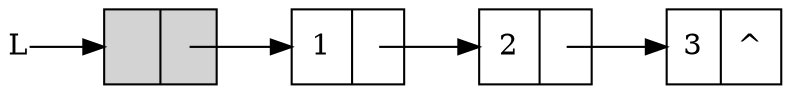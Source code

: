 digraph List {
	 rankdir = LR
	 Tag[label = "L" ,shape=none,width=0, height=0,margin=0]
	 node [shape = record,tailclip = false]
	 label0[label = "{ <data> | <ref>  }",style=filled]
	 label1[label = "{ <data> 1| <ref>  }"]
	 label2[label = "{ <data> 2| <ref>  }"]
	 label3[label = "{ <data> 3 | ^ }"]
	 Tag->label0:data
	 label0:ref:c -> label1:data [tailclip=false]
	 label1:ref:c -> label2:data [tailclip=false]
	 label2:ref:c -> label3:data [tailclip=false]
}
